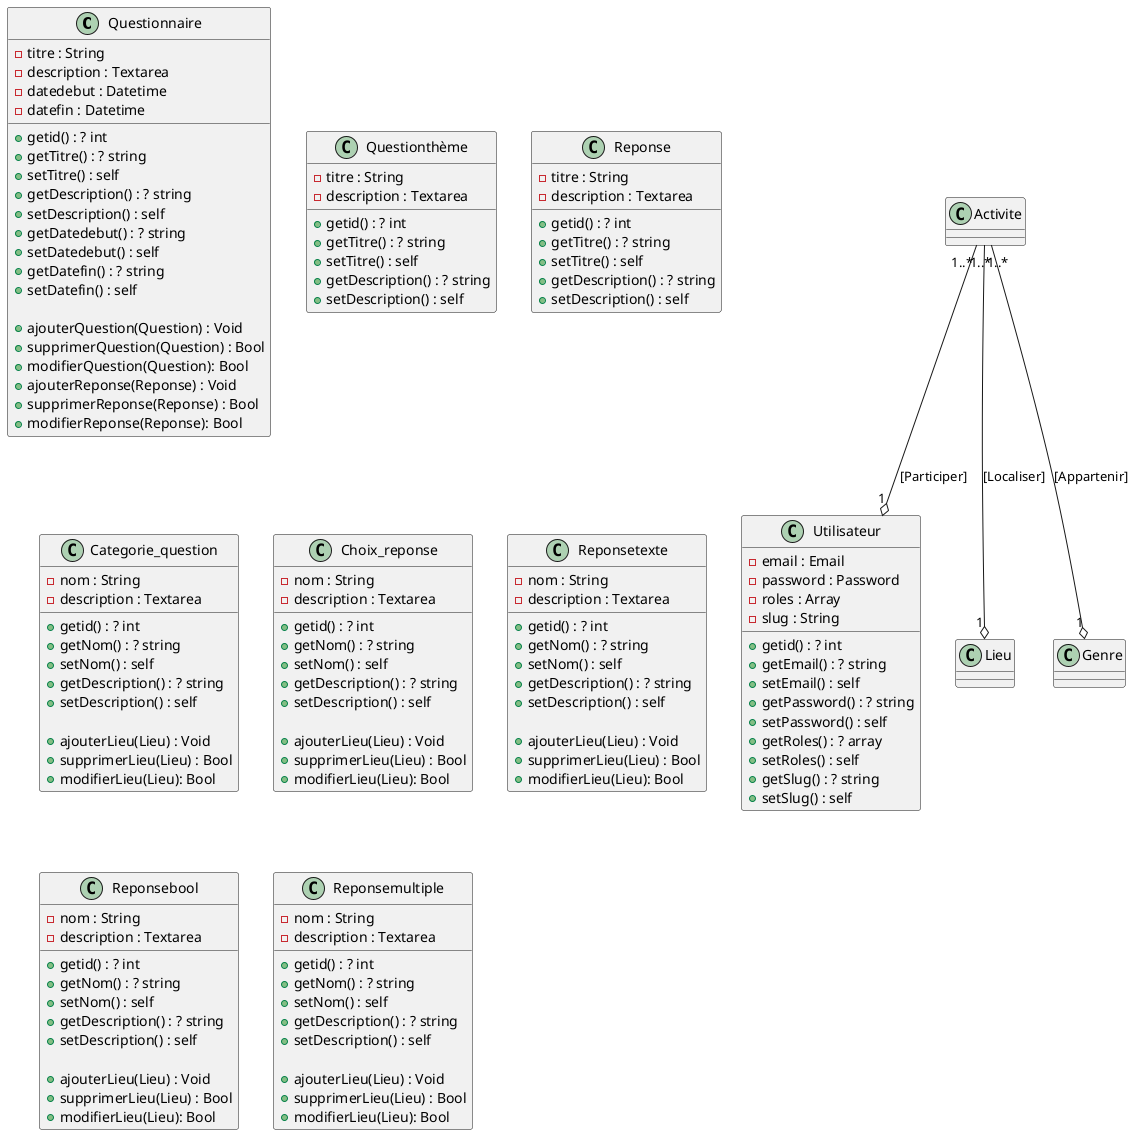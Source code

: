 @startuml

class Questionnaire{
    -titre : String
    -description : Textarea
    -datedebut : Datetime
    -datefin : Datetime

    +getid() : ? int
    +getTitre() : ? string
    +setTitre() : self
    +getDescription() : ? string
    +setDescription() : self
    +getDatedebut() : ? string
    +setDatedebut() : self
    +getDatefin() : ? string
    +setDatefin() : self

    +ajouterQuestion(Question) : Void
    +supprimerQuestion(Question) : Bool
    +modifierQuestion(Question): Bool
    +ajouterReponse(Reponse) : Void
    +supprimerReponse(Reponse) : Bool
    +modifierReponse(Reponse): Bool
}
class Questionthème{
    -titre : String
    -description : Textarea

    +getid() : ? int
    +getTitre() : ? string
    +setTitre() : self
    +getDescription() : ? string
    +setDescription() : self
   
}

class Reponse{
    -titre : String
    -description : Textarea

    +getid() : ? int
    +getTitre() : ? string
    +setTitre() : self
    +getDescription() : ? string
    +setDescription() : self
}

class Categorie_question{
    -nom : String
    -description : Textarea

    +getid() : ? int
    +getNom() : ? string
    +setNom() : self
    +getDescription() : ? string
    +setDescription() : self

    +ajouterLieu(Lieu) : Void
    +supprimerLieu(Lieu) : Bool
    +modifierLieu(Lieu): Bool
}

class Choix_reponse{
    -nom : String
    -description : Textarea

    +getid() : ? int
    +getNom() : ? string
    +setNom() : self
    +getDescription() : ? string
    +setDescription() : self

    +ajouterLieu(Lieu) : Void
    +supprimerLieu(Lieu) : Bool
    +modifierLieu(Lieu): Bool
}

class Utilisateur{
    -email : Email
    -password : Password
    -roles : Array
    -slug : String

    +getid() : ? int
    +getEmail() : ? string
    +setEmail() : self
    +getPassword() : ? string
    +setPassword() : self
    +getRoles() : ? array
    +setRoles() : self
    +getSlug() : ? string
    +setSlug() : self
}

class Reponsetexte{
    -nom : String
    -description : Textarea

    +getid() : ? int
    +getNom() : ? string
    +setNom() : self
    +getDescription() : ? string
    +setDescription() : self

    +ajouterLieu(Lieu) : Void
    +supprimerLieu(Lieu) : Bool
    +modifierLieu(Lieu): Bool
}

class Reponsebool{
    -nom : String
    -description : Textarea

    +getid() : ? int
    +getNom() : ? string
    +setNom() : self
    +getDescription() : ? string
    +setDescription() : self

    +ajouterLieu(Lieu) : Void
    +supprimerLieu(Lieu) : Bool
    +modifierLieu(Lieu): Bool
}

class Reponsemultiple{
    -nom : String
    -description : Textarea

    +getid() : ? int
    +getNom() : ? string
    +setNom() : self
    +getDescription() : ? string
    +setDescription() : self

    +ajouterLieu(Lieu) : Void
    +supprimerLieu(Lieu) : Bool
    +modifierLieu(Lieu): Bool
}

Activite  "1..*" -down-o "1"Utilisateur: [Participer]
Activite  "1..*" -down-o "1"Lieu: [Localiser]
Activite  "1..*" -down-o "1"Genre: [Appartenir]
@enduml